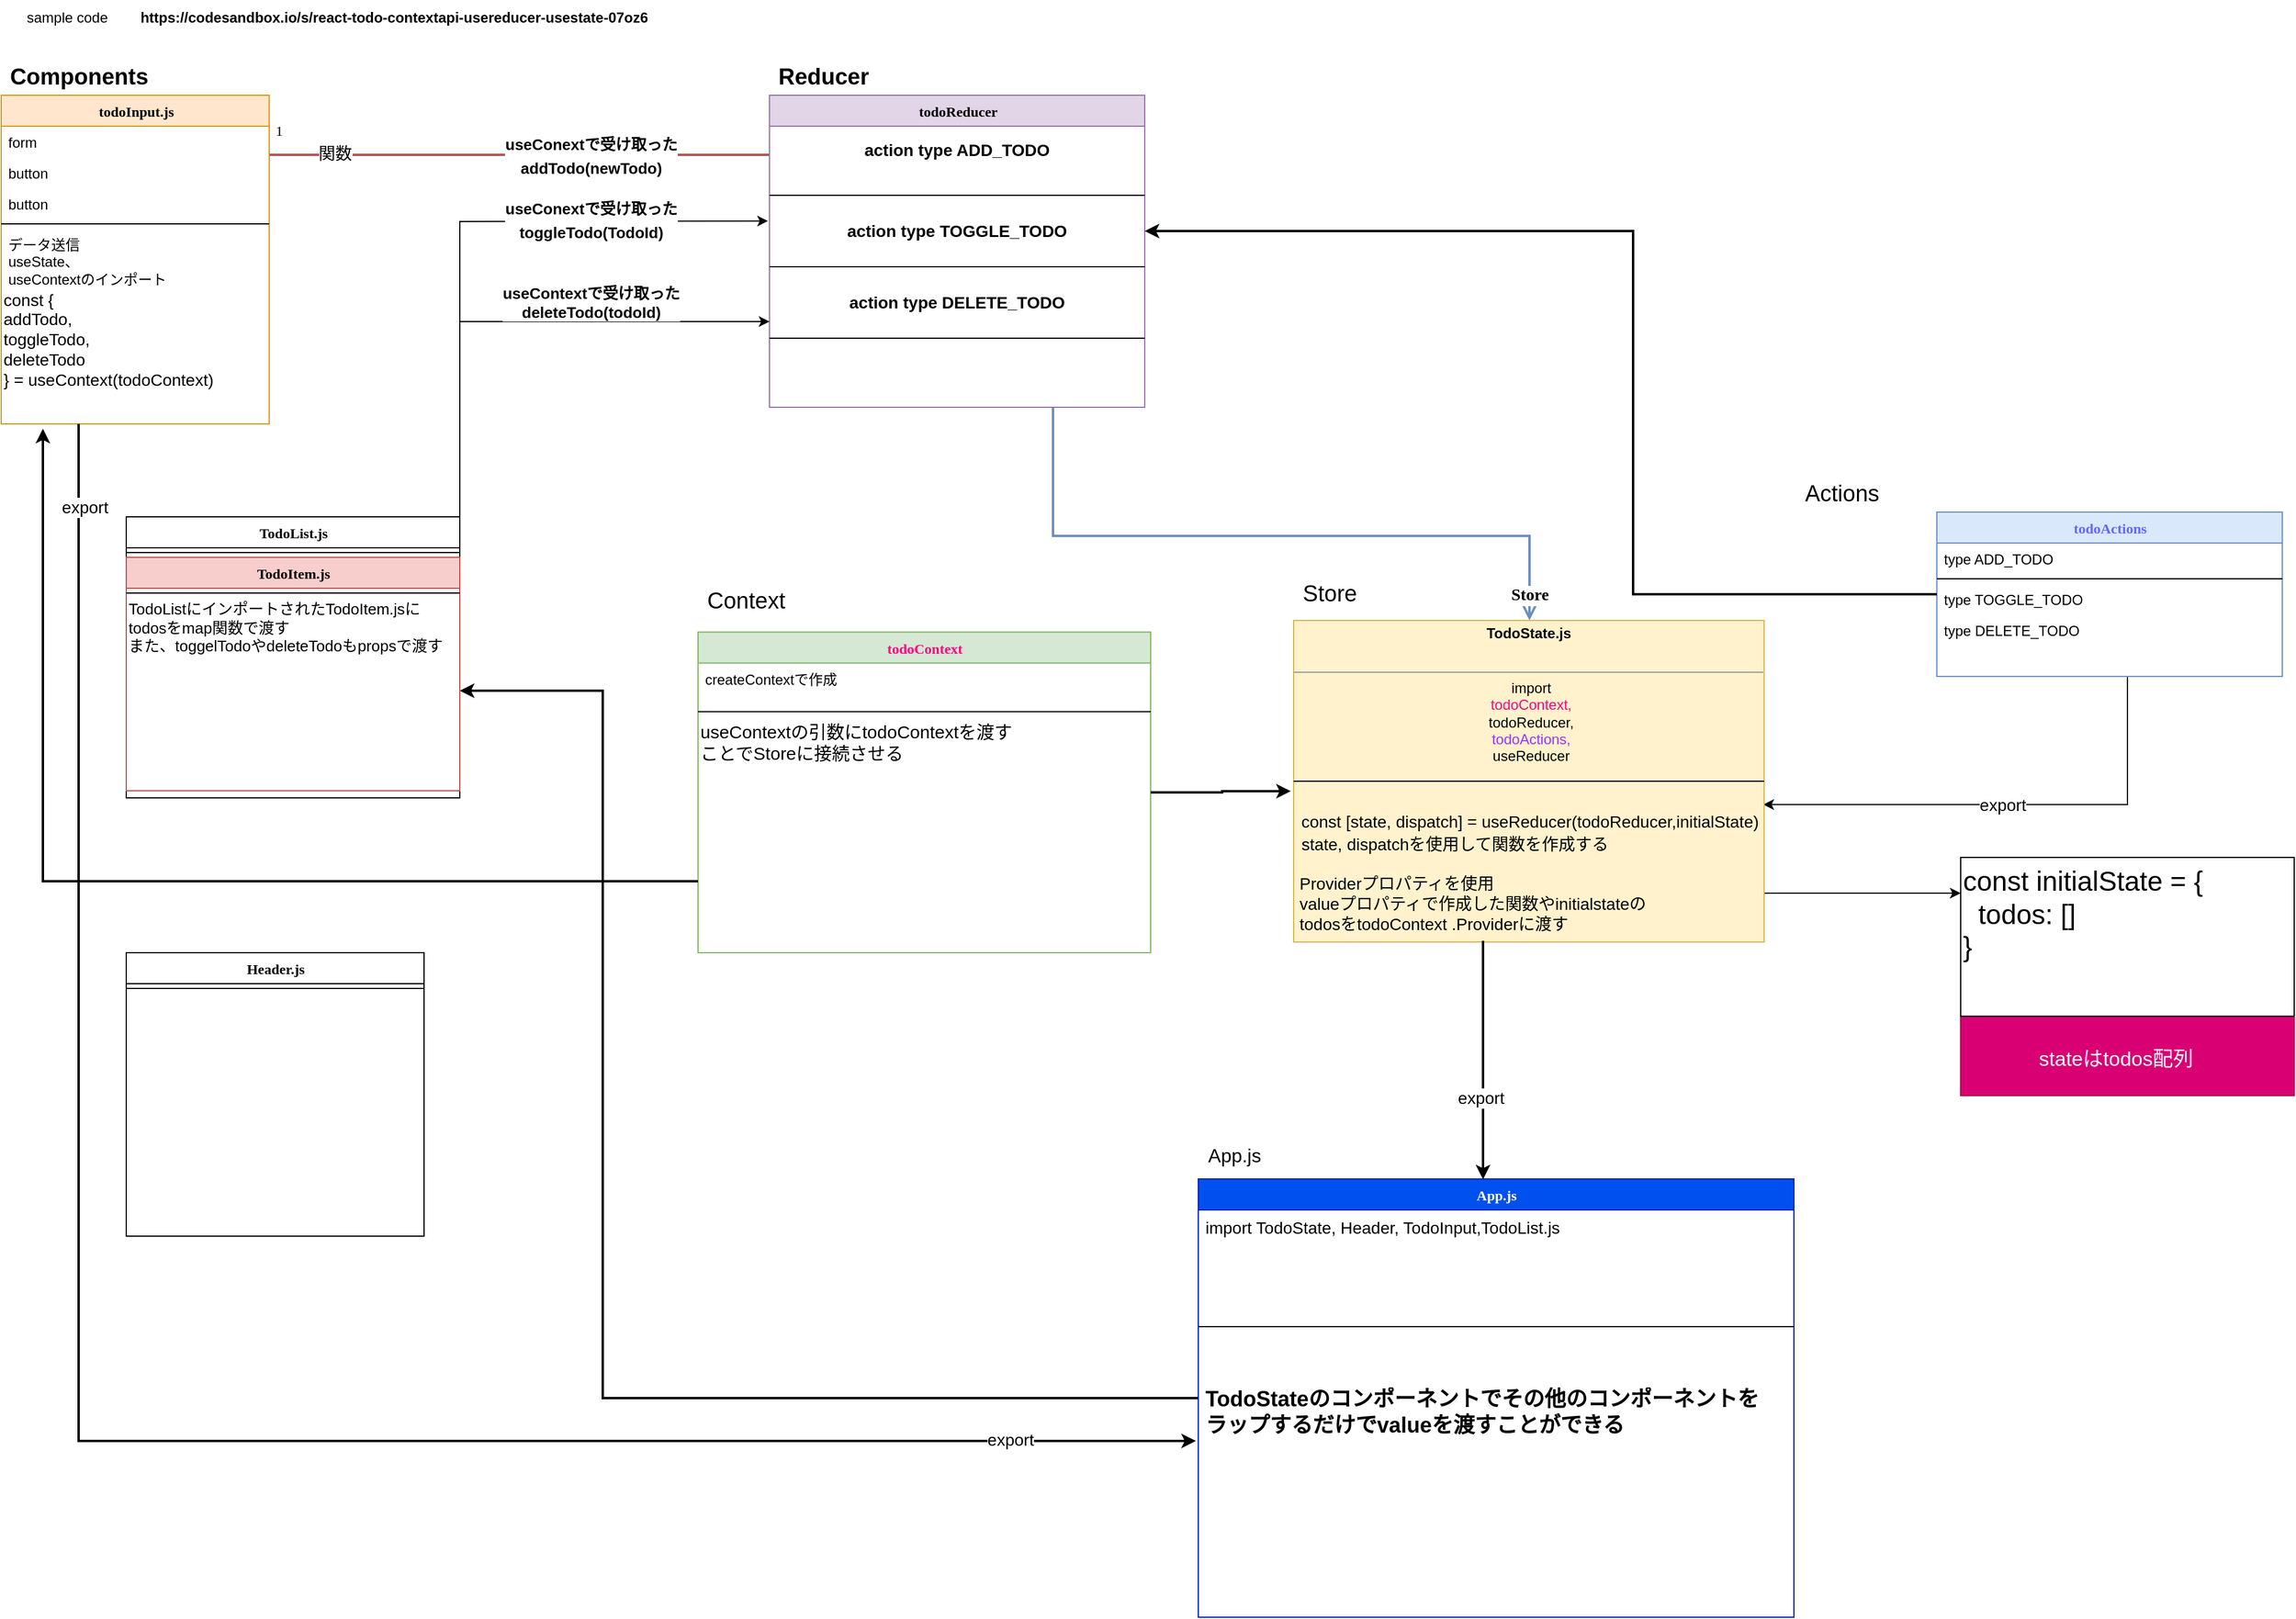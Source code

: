 <mxfile version="15.6.8" type="github">
  <diagram name="Page-1" id="6133507b-19e7-1e82-6fc7-422aa6c4b21f">
    <mxGraphModel dx="2982" dy="1518" grid="1" gridSize="10" guides="1" tooltips="1" connect="1" arrows="1" fold="1" page="1" pageScale="1" pageWidth="1100" pageHeight="850" background="none" math="0" shadow="0">
      <root>
        <mxCell id="0" />
        <mxCell id="1" parent="0" />
        <mxCell id="235556782a83e6d0-1" value="Header.js" style="swimlane;html=1;fontStyle=1;align=center;verticalAlign=top;childLayout=stackLayout;horizontal=1;startSize=26;horizontalStack=0;resizeParent=1;resizeLast=0;collapsible=1;marginBottom=0;swimlaneFillColor=#ffffff;rounded=0;shadow=0;comic=0;labelBackgroundColor=none;strokeWidth=1;fillColor=none;fontFamily=Verdana;fontSize=12" parent="1" vertex="1">
          <mxGeometry x="140" y="830" width="250" height="238" as="geometry" />
        </mxCell>
        <mxCell id="235556782a83e6d0-6" value="" style="line;html=1;strokeWidth=1;fillColor=none;align=left;verticalAlign=middle;spacingTop=-1;spacingLeft=3;spacingRight=3;rotatable=0;labelPosition=right;points=[];portConstraint=eastwest;" parent="235556782a83e6d0-1" vertex="1">
          <mxGeometry y="26" width="250" height="8" as="geometry" />
        </mxCell>
        <mxCell id="b94bc138ca980ef-7" style="edgeStyle=orthogonalEdgeStyle;rounded=0;html=1;labelBackgroundColor=none;startArrow=none;startFill=0;startSize=8;endArrow=open;endFill=0;endSize=16;fontFamily=Verdana;fontSize=12;strokeWidth=2;fillColor=#dae8fc;strokeColor=#6c8ebf;" parent="1" source="78961159f06e98e8-43" target="b94bc138ca980ef-1" edge="1">
          <mxGeometry relative="1" as="geometry">
            <Array as="points">
              <mxPoint x="918" y="480" />
              <mxPoint x="1318" y="480" />
            </Array>
          </mxGeometry>
        </mxCell>
        <mxCell id="b94bc138ca980ef-17" value="Store" style="text;html=1;resizable=0;points=[];align=center;verticalAlign=middle;labelBackgroundColor=#ffffff;fontSize=14;fontFamily=Verdana;fontStyle=1" parent="b94bc138ca980ef-7" vertex="1" connectable="0">
          <mxGeometry x="0.858" y="2" relative="1" as="geometry">
            <mxPoint x="-2" y="20" as="offset" />
          </mxGeometry>
        </mxCell>
        <mxCell id="b94bc138ca980ef-8" style="edgeStyle=orthogonalEdgeStyle;rounded=0;html=1;labelBackgroundColor=none;startArrow=none;startFill=0;startSize=8;endArrow=none;endFill=0;endSize=16;fontFamily=Verdana;fontSize=12;strokeWidth=2;fillColor=#f8cecc;strokeColor=#b85450;" parent="1" source="78961159f06e98e8-43" target="78961159f06e98e8-17" edge="1">
          <mxGeometry relative="1" as="geometry">
            <Array as="points">
              <mxPoint x="610" y="160" />
              <mxPoint x="610" y="160" />
            </Array>
          </mxGeometry>
        </mxCell>
        <mxCell id="b94bc138ca980ef-16" value="1" style="text;html=1;resizable=0;points=[];align=center;verticalAlign=middle;labelBackgroundColor=#ffffff;fontSize=12;fontFamily=Verdana" parent="b94bc138ca980ef-8" vertex="1" connectable="0">
          <mxGeometry x="0.892" y="-1" relative="1" as="geometry">
            <mxPoint x="-15" y="-19" as="offset" />
          </mxGeometry>
        </mxCell>
        <mxCell id="NZlfSfdAzg-OPCmhRQLr-2" value="&lt;font style=&quot;font-size: 13px&quot;&gt;useConextで受け取った&lt;br&gt;addTodo(newTodo)&lt;/font&gt;" style="edgeLabel;html=1;align=center;verticalAlign=middle;resizable=0;points=[];fontStyle=1;fontSize=16;" parent="b94bc138ca980ef-8" vertex="1" connectable="0">
          <mxGeometry x="0.301" y="-1" relative="1" as="geometry">
            <mxPoint x="123" y="1" as="offset" />
          </mxGeometry>
        </mxCell>
        <mxCell id="NZlfSfdAzg-OPCmhRQLr-43" value="関数" style="edgeLabel;html=1;align=center;verticalAlign=middle;resizable=0;points=[];fontSize=14;" parent="b94bc138ca980ef-8" vertex="1" connectable="0">
          <mxGeometry x="0.738" y="-1" relative="1" as="geometry">
            <mxPoint as="offset" />
          </mxGeometry>
        </mxCell>
        <mxCell id="NZlfSfdAzg-OPCmhRQLr-40" value="" style="edgeStyle=orthogonalEdgeStyle;rounded=0;orthogonalLoop=1;jettySize=auto;html=1;fontSize=14;" parent="1" source="b94bc138ca980ef-1" target="NZlfSfdAzg-OPCmhRQLr-39" edge="1">
          <mxGeometry relative="1" as="geometry">
            <Array as="points">
              <mxPoint x="1660" y="780" />
              <mxPoint x="1660" y="780" />
            </Array>
          </mxGeometry>
        </mxCell>
        <mxCell id="NZlfSfdAzg-OPCmhRQLr-34" value="export" style="edgeStyle=orthogonalEdgeStyle;rounded=0;orthogonalLoop=1;jettySize=auto;html=1;fontSize=14;entryX=0.992;entryY=-0.221;entryDx=0;entryDy=0;entryPerimeter=0;" parent="1" source="NZlfSfdAzg-OPCmhRQLr-20" target="NZlfSfdAzg-OPCmhRQLr-36" edge="1">
          <mxGeometry x="0.029" relative="1" as="geometry">
            <mxPoint x="1650" y="710" as="targetPoint" />
            <Array as="points">
              <mxPoint x="1820" y="706" />
            </Array>
            <mxPoint as="offset" />
          </mxGeometry>
        </mxCell>
        <mxCell id="NZlfSfdAzg-OPCmhRQLr-78" value="" style="group" parent="1" vertex="1" connectable="0">
          <mxGeometry x="620" y="520" width="380" height="310" as="geometry" />
        </mxCell>
        <mxCell id="NZlfSfdAzg-OPCmhRQLr-49" value="&lt;font color=&quot;#ff0080&quot;&gt;todoContext&lt;/font&gt;" style="swimlane;html=1;fontStyle=1;align=center;verticalAlign=top;childLayout=stackLayout;horizontal=1;startSize=26;horizontalStack=0;resizeParent=1;resizeLast=0;collapsible=1;marginBottom=0;swimlaneFillColor=#ffffff;rounded=0;shadow=0;comic=0;labelBackgroundColor=none;strokeWidth=1;fillColor=#d5e8d4;fontFamily=Verdana;fontSize=12;strokeColor=#82b366;" parent="NZlfSfdAzg-OPCmhRQLr-78" vertex="1">
          <mxGeometry y="40.789" width="380" height="269.211" as="geometry" />
        </mxCell>
        <mxCell id="NZlfSfdAzg-OPCmhRQLr-50" value="createContextで作成" style="text;html=1;strokeColor=none;fillColor=none;align=left;verticalAlign=top;spacingLeft=4;spacingRight=4;whiteSpace=wrap;overflow=hidden;rotatable=0;points=[[0,0.5],[1,0.5]];portConstraint=eastwest;" parent="NZlfSfdAzg-OPCmhRQLr-49" vertex="1">
          <mxGeometry y="26" width="380" height="35.351" as="geometry" />
        </mxCell>
        <mxCell id="NZlfSfdAzg-OPCmhRQLr-51" value="" style="line;html=1;strokeWidth=1;fillColor=none;align=left;verticalAlign=middle;spacingTop=-1;spacingLeft=3;spacingRight=3;rotatable=0;labelPosition=right;points=[];portConstraint=eastwest;" parent="NZlfSfdAzg-OPCmhRQLr-49" vertex="1">
          <mxGeometry y="61.351" width="380" height="10.877" as="geometry" />
        </mxCell>
        <mxCell id="NZlfSfdAzg-OPCmhRQLr-77" value="useContextの引数にtodoContextを渡す&lt;br style=&quot;font-size: 15px;&quot;&gt;ことでStoreに接続させる" style="text;html=1;align=left;verticalAlign=middle;resizable=0;points=[];autosize=1;strokeColor=none;fillColor=none;fontSize=15;" parent="NZlfSfdAzg-OPCmhRQLr-49" vertex="1">
          <mxGeometry y="72.228" width="380" height="40" as="geometry" />
        </mxCell>
        <mxCell id="NZlfSfdAzg-OPCmhRQLr-74" value="Context" style="text;html=1;align=center;verticalAlign=middle;resizable=0;points=[];autosize=1;strokeColor=none;fillColor=none;fontSize=19;" parent="NZlfSfdAzg-OPCmhRQLr-78" vertex="1">
          <mxGeometry width="80" height="30" as="geometry" />
        </mxCell>
        <mxCell id="NZlfSfdAzg-OPCmhRQLr-79" value="" style="group" parent="1" vertex="1" connectable="0">
          <mxGeometry x="1540" y="430" width="290" height="168" as="geometry" />
        </mxCell>
        <mxCell id="NZlfSfdAzg-OPCmhRQLr-20" value="&lt;font color=&quot;#6666ff&quot;&gt;todoActions&lt;/font&gt;" style="swimlane;html=1;fontStyle=1;align=center;verticalAlign=top;childLayout=stackLayout;horizontal=1;startSize=26;horizontalStack=0;resizeParent=1;resizeLast=0;collapsible=1;marginBottom=0;swimlaneFillColor=#ffffff;rounded=0;shadow=0;comic=0;labelBackgroundColor=none;strokeWidth=1;fillColor=#dae8fc;fontFamily=Verdana;fontSize=12;strokeColor=#6c8ebf;" parent="NZlfSfdAzg-OPCmhRQLr-79" vertex="1">
          <mxGeometry x="120" y="30" width="290" height="138" as="geometry" />
        </mxCell>
        <mxCell id="NZlfSfdAzg-OPCmhRQLr-21" value="type ADD_TODO" style="text;html=1;strokeColor=none;fillColor=none;align=left;verticalAlign=top;spacingLeft=4;spacingRight=4;whiteSpace=wrap;overflow=hidden;rotatable=0;points=[[0,0.5],[1,0.5]];portConstraint=eastwest;" parent="NZlfSfdAzg-OPCmhRQLr-20" vertex="1">
          <mxGeometry y="26" width="290" height="26" as="geometry" />
        </mxCell>
        <mxCell id="NZlfSfdAzg-OPCmhRQLr-22" value="" style="line;html=1;strokeWidth=1;fillColor=none;align=left;verticalAlign=middle;spacingTop=-1;spacingLeft=3;spacingRight=3;rotatable=0;labelPosition=right;points=[];portConstraint=eastwest;" parent="NZlfSfdAzg-OPCmhRQLr-20" vertex="1">
          <mxGeometry y="52" width="290" height="8" as="geometry" />
        </mxCell>
        <mxCell id="NZlfSfdAzg-OPCmhRQLr-23" value="type TOGGLE_TODO" style="text;html=1;strokeColor=none;fillColor=none;align=left;verticalAlign=top;spacingLeft=4;spacingRight=4;whiteSpace=wrap;overflow=hidden;rotatable=0;points=[[0,0.5],[1,0.5]];portConstraint=eastwest;" parent="NZlfSfdAzg-OPCmhRQLr-20" vertex="1">
          <mxGeometry y="60" width="290" height="26" as="geometry" />
        </mxCell>
        <mxCell id="NZlfSfdAzg-OPCmhRQLr-24" value="type DELETE_TODO" style="text;html=1;strokeColor=none;fillColor=none;align=left;verticalAlign=top;spacingLeft=4;spacingRight=4;whiteSpace=wrap;overflow=hidden;rotatable=0;points=[[0,0.5],[1,0.5]];portConstraint=eastwest;" parent="NZlfSfdAzg-OPCmhRQLr-20" vertex="1">
          <mxGeometry y="86" width="290" height="26" as="geometry" />
        </mxCell>
        <mxCell id="NZlfSfdAzg-OPCmhRQLr-75" value="Actions" style="text;html=1;align=center;verticalAlign=middle;resizable=0;points=[];autosize=1;strokeColor=none;fillColor=none;fontSize=19;" parent="NZlfSfdAzg-OPCmhRQLr-79" vertex="1">
          <mxGeometry width="80" height="30" as="geometry" />
        </mxCell>
        <mxCell id="NZlfSfdAzg-OPCmhRQLr-80" value="" style="group" parent="1" vertex="1" connectable="0">
          <mxGeometry x="1120" y="514" width="397.5" height="307" as="geometry" />
        </mxCell>
        <mxCell id="b94bc138ca980ef-1" value="&lt;p style=&quot;margin: 4px 0px 0px&quot;&gt;&lt;b&gt;TodoState.js&lt;/b&gt;&lt;/p&gt;&lt;p style=&quot;margin: 4px 0px 0px&quot;&gt;&lt;b&gt;&lt;br&gt;&lt;/b&gt;&lt;/p&gt;&lt;hr size=&quot;1&quot;&gt;&lt;p style=&quot;margin: 0px ; margin-left: 4px&quot;&gt;import&lt;br&gt;&lt;/p&gt;&lt;p style=&quot;margin: 0px ; margin-left: 4px&quot;&gt;&lt;font color=&quot;#ff0080&quot;&gt;todoContext,&lt;/font&gt;&lt;/p&gt;&lt;p style=&quot;margin: 0px ; margin-left: 4px&quot;&gt;todoReducer,&lt;/p&gt;&lt;p style=&quot;margin: 0px ; margin-left: 4px&quot;&gt;&lt;font color=&quot;#9933ff&quot;&gt;todoActions,&lt;/font&gt;&lt;/p&gt;&lt;p style=&quot;margin: 0px ; margin-left: 4px&quot;&gt;useReducer&lt;/p&gt;&lt;p style=&quot;margin: 0px ; margin-left: 4px&quot;&gt;&lt;br&gt;&lt;/p&gt;" style="verticalAlign=top;align=center;overflow=fill;fontSize=12;fontFamily=Helvetica;html=1;rounded=0;shadow=0;comic=0;labelBackgroundColor=none;strokeWidth=1;fillColor=#fff2cc;strokeColor=#d6b656;" parent="NZlfSfdAzg-OPCmhRQLr-80" vertex="1">
          <mxGeometry y="37" width="395" height="270" as="geometry" />
        </mxCell>
        <mxCell id="NZlfSfdAzg-OPCmhRQLr-76" value="Store" style="text;html=1;align=center;verticalAlign=middle;resizable=0;points=[];autosize=1;strokeColor=none;fillColor=none;fontSize=19;" parent="NZlfSfdAzg-OPCmhRQLr-80" vertex="1">
          <mxGeometry width="60" height="30" as="geometry" />
        </mxCell>
        <mxCell id="NZlfSfdAzg-OPCmhRQLr-90" value="" style="group" parent="NZlfSfdAzg-OPCmhRQLr-80" vertex="1" connectable="0">
          <mxGeometry x="-2.5" y="196" width="400" height="109" as="geometry" />
        </mxCell>
        <mxCell id="NZlfSfdAzg-OPCmhRQLr-36" value="const [state, dispatch] = useReducer(todoReducer,initialState)" style="text;html=1;resizable=0;autosize=1;align=center;verticalAlign=middle;points=[];fillColor=none;strokeColor=none;rounded=0;fontSize=14;" parent="NZlfSfdAzg-OPCmhRQLr-90" vertex="1">
          <mxGeometry width="400" height="20" as="geometry" />
        </mxCell>
        <mxCell id="NZlfSfdAzg-OPCmhRQLr-37" value="state, dispatchを使用して関数を作成する" style="text;html=1;resizable=0;autosize=1;align=center;verticalAlign=middle;points=[];fillColor=none;strokeColor=none;rounded=0;fontSize=14;" parent="NZlfSfdAzg-OPCmhRQLr-90" vertex="1">
          <mxGeometry x="2" y="19" width="270" height="20" as="geometry" />
        </mxCell>
        <mxCell id="NZlfSfdAzg-OPCmhRQLr-38" value="Providerプロパティを使用&lt;br&gt;valueプロパティで作成した関数やinitialstateの&lt;br&gt;todosをtodoContext .Providerに渡す" style="text;html=1;resizable=0;autosize=1;align=left;verticalAlign=middle;points=[];fillColor=none;strokeColor=none;rounded=0;fontSize=14;" parent="NZlfSfdAzg-OPCmhRQLr-90" vertex="1">
          <mxGeometry x="5" y="49" width="310" height="60" as="geometry" />
        </mxCell>
        <mxCell id="NZlfSfdAzg-OPCmhRQLr-19" value="" style="line;html=1;strokeWidth=1;fillColor=none;align=left;verticalAlign=middle;spacingTop=-1;spacingLeft=3;spacingRight=3;rotatable=0;labelPosition=right;points=[];portConstraint=eastwest;" parent="NZlfSfdAzg-OPCmhRQLr-80" vertex="1">
          <mxGeometry y="168" width="395" height="8" as="geometry" />
        </mxCell>
        <mxCell id="NZlfSfdAzg-OPCmhRQLr-81" value="" style="group" parent="1" vertex="1" connectable="0">
          <mxGeometry x="680" y="80" width="315" height="292" as="geometry" />
        </mxCell>
        <mxCell id="78961159f06e98e8-43" value="todoReducer" style="swimlane;html=1;fontStyle=1;align=center;verticalAlign=top;childLayout=stackLayout;horizontal=1;startSize=26;horizontalStack=0;resizeParent=1;resizeLast=0;collapsible=1;marginBottom=0;swimlaneFillColor=#ffffff;rounded=0;shadow=0;comic=0;labelBackgroundColor=none;strokeWidth=1;fillColor=#e1d5e7;fontFamily=Verdana;fontSize=12;strokeColor=#9673a6;" parent="NZlfSfdAzg-OPCmhRQLr-81" vertex="1">
          <mxGeometry y="30" width="315" height="262" as="geometry" />
        </mxCell>
        <mxCell id="NZlfSfdAzg-OPCmhRQLr-12" value="&lt;b style=&quot;font-size: 14px&quot;&gt;action type ADD_TODO&lt;br&gt;&lt;/b&gt;&lt;br&gt;" style="text;html=1;strokeColor=none;fillColor=none;align=center;verticalAlign=middle;spacingLeft=4;spacingRight=4;whiteSpace=wrap;overflow=hidden;rotatable=0;points=[[0,0.5],[1,0.5]];portConstraint=eastwest;" parent="78961159f06e98e8-43" vertex="1">
          <mxGeometry y="26" width="315" height="54" as="geometry" />
        </mxCell>
        <mxCell id="NZlfSfdAzg-OPCmhRQLr-10" value="" style="line;html=1;strokeWidth=1;fillColor=none;align=left;verticalAlign=middle;spacingTop=-1;spacingLeft=3;spacingRight=3;rotatable=0;labelPosition=right;points=[];portConstraint=eastwest;" parent="78961159f06e98e8-43" vertex="1">
          <mxGeometry y="80" width="315" height="8" as="geometry" />
        </mxCell>
        <mxCell id="78961159f06e98e8-45" value="&lt;font style=&quot;font-size: 14px&quot;&gt;&lt;b&gt;action type TOGGLE_TODO&lt;/b&gt;&lt;/font&gt;" style="text;html=1;strokeColor=none;fillColor=none;align=center;verticalAlign=middle;spacingLeft=4;spacingRight=4;whiteSpace=wrap;overflow=hidden;rotatable=0;points=[[0,0.5],[1,0.5]];portConstraint=eastwest;" parent="78961159f06e98e8-43" vertex="1">
          <mxGeometry y="88" width="315" height="52" as="geometry" />
        </mxCell>
        <mxCell id="78961159f06e98e8-51" value="" style="line;html=1;strokeWidth=1;fillColor=none;align=left;verticalAlign=middle;spacingTop=-1;spacingLeft=3;spacingRight=3;rotatable=0;labelPosition=right;points=[];portConstraint=eastwest;" parent="78961159f06e98e8-43" vertex="1">
          <mxGeometry y="140" width="315" height="8" as="geometry" />
        </mxCell>
        <mxCell id="NZlfSfdAzg-OPCmhRQLr-4" value="&lt;b&gt;&lt;font style=&quot;font-size: 14px&quot;&gt;action type DELETE_TODO&lt;/font&gt;&lt;/b&gt;" style="text;html=1;strokeColor=none;fillColor=none;align=center;verticalAlign=middle;spacingLeft=4;spacingRight=4;whiteSpace=wrap;overflow=hidden;rotatable=0;points=[[0,0.5],[1,0.5]];portConstraint=eastwest;" parent="78961159f06e98e8-43" vertex="1">
          <mxGeometry y="148" width="315" height="52" as="geometry" />
        </mxCell>
        <mxCell id="NZlfSfdAzg-OPCmhRQLr-11" value="" style="line;html=1;strokeWidth=1;fillColor=none;align=left;verticalAlign=middle;spacingTop=-1;spacingLeft=3;spacingRight=3;rotatable=0;labelPosition=right;points=[];portConstraint=eastwest;" parent="78961159f06e98e8-43" vertex="1">
          <mxGeometry y="200" width="315" height="8" as="geometry" />
        </mxCell>
        <mxCell id="NZlfSfdAzg-OPCmhRQLr-73" value="Reducer" style="text;html=1;align=center;verticalAlign=middle;resizable=0;points=[];autosize=1;strokeColor=none;fillColor=none;fontSize=19;fontStyle=1" parent="NZlfSfdAzg-OPCmhRQLr-81" vertex="1">
          <mxGeometry width="90" height="30" as="geometry" />
        </mxCell>
        <mxCell id="NZlfSfdAzg-OPCmhRQLr-82" value="" style="group" parent="1" vertex="1" connectable="0">
          <mxGeometry x="35" y="80" width="225" height="306" as="geometry" />
        </mxCell>
        <mxCell id="78961159f06e98e8-17" value="todoInput.js" style="swimlane;html=1;fontStyle=1;align=center;verticalAlign=top;childLayout=stackLayout;horizontal=1;startSize=26;horizontalStack=0;resizeParent=1;resizeLast=0;collapsible=1;marginBottom=0;swimlaneFillColor=#ffffff;rounded=0;shadow=0;comic=0;labelBackgroundColor=none;strokeWidth=1;fillColor=#ffe6cc;fontFamily=Verdana;fontSize=12;strokeColor=#d79b00;" parent="NZlfSfdAzg-OPCmhRQLr-82" vertex="1">
          <mxGeometry y="30" width="225" height="276" as="geometry" />
        </mxCell>
        <mxCell id="78961159f06e98e8-23" value="form" style="text;html=1;strokeColor=none;fillColor=none;align=left;verticalAlign=top;spacingLeft=4;spacingRight=4;whiteSpace=wrap;overflow=hidden;rotatable=0;points=[[0,0.5],[1,0.5]];portConstraint=eastwest;" parent="78961159f06e98e8-17" vertex="1">
          <mxGeometry y="26" width="225" height="26" as="geometry" />
        </mxCell>
        <mxCell id="NZlfSfdAzg-OPCmhRQLr-3" value="button" style="text;html=1;strokeColor=none;fillColor=none;align=left;verticalAlign=top;spacingLeft=4;spacingRight=4;whiteSpace=wrap;overflow=hidden;rotatable=0;points=[[0,0.5],[1,0.5]];portConstraint=eastwest;" parent="78961159f06e98e8-17" vertex="1">
          <mxGeometry y="52" width="225" height="26" as="geometry" />
        </mxCell>
        <mxCell id="78961159f06e98e8-24" value="button" style="text;html=1;strokeColor=none;fillColor=none;align=left;verticalAlign=top;spacingLeft=4;spacingRight=4;whiteSpace=wrap;overflow=hidden;rotatable=0;points=[[0,0.5],[1,0.5]];portConstraint=eastwest;" parent="78961159f06e98e8-17" vertex="1">
          <mxGeometry y="78" width="225" height="26" as="geometry" />
        </mxCell>
        <mxCell id="78961159f06e98e8-19" value="" style="line;html=1;strokeWidth=1;fillColor=none;align=left;verticalAlign=middle;spacingTop=-1;spacingLeft=3;spacingRight=3;rotatable=0;labelPosition=right;points=[];portConstraint=eastwest;" parent="78961159f06e98e8-17" vertex="1">
          <mxGeometry y="104" width="225" height="8" as="geometry" />
        </mxCell>
        <mxCell id="NZlfSfdAzg-OPCmhRQLr-1" value="データ送信&lt;br&gt;useState、&lt;br&gt;useContextのインポート" style="text;html=1;strokeColor=none;fillColor=none;align=left;verticalAlign=top;spacingLeft=4;spacingRight=4;whiteSpace=wrap;overflow=hidden;rotatable=0;points=[[0,0.5],[1,0.5]];portConstraint=eastwest;" parent="78961159f06e98e8-17" vertex="1">
          <mxGeometry y="112" width="225" height="48" as="geometry" />
        </mxCell>
        <mxCell id="NZlfSfdAzg-OPCmhRQLr-42" value="const { &lt;br&gt;addTodo, &lt;br&gt;toggleTodo, &lt;br&gt;deleteTodo&lt;br&gt;} = useContext(todoContext)" style="text;html=1;resizable=0;autosize=1;align=left;verticalAlign=middle;points=[];fillColor=none;strokeColor=none;rounded=0;fontSize=14;" parent="78961159f06e98e8-17" vertex="1">
          <mxGeometry y="160" width="225" height="90" as="geometry" />
        </mxCell>
        <mxCell id="NZlfSfdAzg-OPCmhRQLr-72" value="Components" style="text;html=1;align=center;verticalAlign=middle;resizable=0;points=[];autosize=1;strokeColor=none;fillColor=none;fontSize=19;fontStyle=1" parent="NZlfSfdAzg-OPCmhRQLr-82" vertex="1">
          <mxGeometry width="130" height="30" as="geometry" />
        </mxCell>
        <mxCell id="NZlfSfdAzg-OPCmhRQLr-83" value="" style="group;fillColor=#d80073;fontColor=#ffffff;strokeColor=#A50040;fontSize=18;align=center;verticalAlign=middle;" parent="1" vertex="1" connectable="0">
          <mxGeometry x="1680" y="750" width="280" height="200" as="geometry" />
        </mxCell>
        <mxCell id="NZlfSfdAzg-OPCmhRQLr-39" value="&lt;font style=&quot;font-size: 23px&quot;&gt;const initialState = {&lt;br&gt;&amp;nbsp; todos: []&lt;br&gt;}&lt;/font&gt;" style="whiteSpace=wrap;html=1;rounded=0;shadow=0;align=left;verticalAlign=top;strokeWidth=1;comic=0;" parent="NZlfSfdAzg-OPCmhRQLr-83" vertex="1">
          <mxGeometry width="280" height="133.333" as="geometry" />
        </mxCell>
        <mxCell id="NZlfSfdAzg-OPCmhRQLr-41" value="&lt;font color=&quot;#ffffff&quot; style=&quot;font-size: 17px&quot;&gt;stateはtodos配列&lt;/font&gt;" style="text;html=1;resizable=0;autosize=1;align=center;verticalAlign=middle;points=[];fillColor=none;strokeColor=none;rounded=0;fontSize=14;" parent="NZlfSfdAzg-OPCmhRQLr-83" vertex="1">
          <mxGeometry x="60" y="159.996" width="140" height="20" as="geometry" />
        </mxCell>
        <mxCell id="NZlfSfdAzg-OPCmhRQLr-89" value="" style="edgeStyle=orthogonalEdgeStyle;rounded=0;orthogonalLoop=1;jettySize=auto;html=1;fontSize=15;fontColor=#9933FF;strokeWidth=2;entryX=1;entryY=0.5;entryDx=0;entryDy=0;" parent="1" source="NZlfSfdAzg-OPCmhRQLr-20" target="78961159f06e98e8-45" edge="1">
          <mxGeometry relative="1" as="geometry">
            <mxPoint x="1175" y="230" as="targetPoint" />
            <Array as="points">
              <mxPoint x="1405" y="224" />
            </Array>
          </mxGeometry>
        </mxCell>
        <mxCell id="0lRqS0kodkp7g3q_nxqS-26" value="" style="edgeStyle=orthogonalEdgeStyle;rounded=0;orthogonalLoop=1;jettySize=auto;html=1;fontSize=13;strokeWidth=2;" edge="1" parent="1" source="NZlfSfdAzg-OPCmhRQLr-93">
          <mxGeometry relative="1" as="geometry">
            <mxPoint x="420" y="610" as="targetPoint" />
            <Array as="points">
              <mxPoint x="540" y="1204" />
              <mxPoint x="540" y="610" />
            </Array>
          </mxGeometry>
        </mxCell>
        <mxCell id="NZlfSfdAzg-OPCmhRQLr-93" value="App.js" style="swimlane;html=1;fontStyle=1;align=center;verticalAlign=top;childLayout=stackLayout;horizontal=1;startSize=26;horizontalStack=0;resizeParent=1;resizeLast=0;collapsible=1;marginBottom=0;swimlaneFillColor=#ffffff;rounded=0;shadow=0;comic=0;labelBackgroundColor=none;strokeWidth=1;fillColor=#0050ef;fontFamily=Verdana;fontSize=12;fontColor=#ffffff;strokeColor=#001DBC;" parent="1" vertex="1">
          <mxGeometry x="1040" y="1020" width="500" height="368" as="geometry" />
        </mxCell>
        <mxCell id="NZlfSfdAzg-OPCmhRQLr-94" value="import TodoState, Header, TodoInput,TodoList.js" style="text;html=1;strokeColor=none;fillColor=none;align=left;verticalAlign=top;spacingLeft=4;spacingRight=4;whiteSpace=wrap;overflow=hidden;rotatable=0;points=[[0,0.5],[1,0.5]];portConstraint=eastwest;strokeWidth=2;fontSize=14;" parent="NZlfSfdAzg-OPCmhRQLr-93" vertex="1">
          <mxGeometry y="26" width="500" height="54" as="geometry" />
        </mxCell>
        <mxCell id="NZlfSfdAzg-OPCmhRQLr-96" value="" style="line;html=1;strokeWidth=1;fillColor=none;align=left;verticalAlign=middle;spacingTop=-1;spacingLeft=3;spacingRight=3;rotatable=0;labelPosition=right;points=[];portConstraint=eastwest;" parent="NZlfSfdAzg-OPCmhRQLr-93" vertex="1">
          <mxGeometry y="80" width="500" height="88" as="geometry" />
        </mxCell>
        <mxCell id="NZlfSfdAzg-OPCmhRQLr-131" value="&lt;b&gt;&lt;font style=&quot;font-size: 18px&quot;&gt;TodoStateのコンポーネントでその他のコンポーネントを&lt;br&gt;ラップするだけでvalueを渡すことができる&lt;/font&gt;&lt;/b&gt;" style="text;html=1;strokeColor=none;fillColor=none;align=left;verticalAlign=top;spacingLeft=4;spacingRight=4;whiteSpace=wrap;overflow=hidden;rotatable=0;points=[[0,0.5],[1,0.5]];portConstraint=eastwest;strokeWidth=2;fontSize=14;" parent="NZlfSfdAzg-OPCmhRQLr-93" vertex="1">
          <mxGeometry y="168" width="500" height="54" as="geometry" />
        </mxCell>
        <mxCell id="NZlfSfdAzg-OPCmhRQLr-98" value="App.js" style="text;html=1;align=center;verticalAlign=middle;resizable=0;points=[];autosize=1;strokeColor=none;fillColor=none;fontSize=16;fontColor=#000000;" parent="1" vertex="1">
          <mxGeometry x="1040" y="990" width="60" height="20" as="geometry" />
        </mxCell>
        <mxCell id="NZlfSfdAzg-OPCmhRQLr-103" value="" style="edgeStyle=orthogonalEdgeStyle;rounded=0;orthogonalLoop=1;jettySize=auto;html=1;fontSize=16;fontColor=#000000;strokeWidth=2;entryX=-0.006;entryY=0.531;entryDx=0;entryDy=0;entryPerimeter=0;" parent="1" source="NZlfSfdAzg-OPCmhRQLr-49" target="b94bc138ca980ef-1" edge="1">
          <mxGeometry relative="1" as="geometry">
            <mxPoint x="950" y="695.395" as="targetPoint" />
          </mxGeometry>
        </mxCell>
        <mxCell id="NZlfSfdAzg-OPCmhRQLr-105" value="" style="edgeStyle=orthogonalEdgeStyle;rounded=0;orthogonalLoop=1;jettySize=auto;html=1;fontSize=16;fontColor=#000000;strokeWidth=2;entryX=0.478;entryY=0.001;entryDx=0;entryDy=0;entryPerimeter=0;" parent="1" target="NZlfSfdAzg-OPCmhRQLr-93" edge="1">
          <mxGeometry relative="1" as="geometry">
            <mxPoint x="1279" y="820" as="sourcePoint" />
            <mxPoint x="1277.5" y="899" as="targetPoint" />
            <Array as="points">
              <mxPoint x="1279" y="870" />
              <mxPoint x="1279" y="870" />
            </Array>
          </mxGeometry>
        </mxCell>
        <mxCell id="NZlfSfdAzg-OPCmhRQLr-106" value="export" style="edgeLabel;html=1;align=center;verticalAlign=middle;resizable=0;points=[];fontSize=14;fontColor=#000000;" parent="NZlfSfdAzg-OPCmhRQLr-105" vertex="1" connectable="0">
          <mxGeometry x="0.318" y="-2" relative="1" as="geometry">
            <mxPoint as="offset" />
          </mxGeometry>
        </mxCell>
        <mxCell id="NZlfSfdAzg-OPCmhRQLr-111" value="" style="edgeStyle=orthogonalEdgeStyle;rounded=0;orthogonalLoop=1;jettySize=auto;html=1;fontSize=14;fontColor=#000000;strokeWidth=2;" parent="1" source="NZlfSfdAzg-OPCmhRQLr-49" edge="1">
          <mxGeometry relative="1" as="geometry">
            <mxPoint x="70" y="390" as="targetPoint" />
            <Array as="points">
              <mxPoint x="70" y="770" />
            </Array>
          </mxGeometry>
        </mxCell>
        <mxCell id="NZlfSfdAzg-OPCmhRQLr-119" value="" style="edgeStyle=orthogonalEdgeStyle;rounded=0;orthogonalLoop=1;jettySize=auto;html=1;fontSize=14;fontColor=#000000;strokeWidth=2;entryX=-0.004;entryY=0.981;entryDx=0;entryDy=0;entryPerimeter=0;" parent="1" source="78961159f06e98e8-17" target="NZlfSfdAzg-OPCmhRQLr-131" edge="1">
          <mxGeometry relative="1" as="geometry">
            <mxPoint x="630" y="1240" as="targetPoint" />
            <Array as="points">
              <mxPoint x="100" y="1240" />
            </Array>
          </mxGeometry>
        </mxCell>
        <mxCell id="NZlfSfdAzg-OPCmhRQLr-121" value="export" style="edgeLabel;html=1;align=center;verticalAlign=middle;resizable=0;points=[];fontSize=14;fontColor=#000000;" parent="NZlfSfdAzg-OPCmhRQLr-119" vertex="1" connectable="0">
          <mxGeometry x="-0.878" y="5" relative="1" as="geometry">
            <mxPoint y="-40" as="offset" />
          </mxGeometry>
        </mxCell>
        <mxCell id="NZlfSfdAzg-OPCmhRQLr-122" value="export" style="edgeLabel;html=1;align=center;verticalAlign=middle;resizable=0;points=[];fontSize=14;fontColor=#000000;" parent="NZlfSfdAzg-OPCmhRQLr-119" vertex="1" connectable="0">
          <mxGeometry x="0.657" y="3" relative="1" as="geometry">
            <mxPoint x="150" y="2" as="offset" />
          </mxGeometry>
        </mxCell>
        <mxCell id="0lRqS0kodkp7g3q_nxqS-11" value="" style="edgeStyle=orthogonalEdgeStyle;rounded=0;orthogonalLoop=1;jettySize=auto;html=1;entryX=0;entryY=0.5;entryDx=0;entryDy=0;" edge="1" parent="1">
          <mxGeometry relative="1" as="geometry">
            <mxPoint x="400" y="598" as="sourcePoint" />
            <mxPoint x="680" y="300" as="targetPoint" />
            <Array as="points">
              <mxPoint x="420" y="598" />
              <mxPoint x="420" y="300" />
            </Array>
          </mxGeometry>
        </mxCell>
        <mxCell id="0lRqS0kodkp7g3q_nxqS-12" value="useContextで受け取った&lt;br style=&quot;font-size: 13px&quot;&gt;deleteTodo(todoId)" style="edgeLabel;html=1;align=center;verticalAlign=middle;resizable=0;points=[];fontSize=13;fontStyle=1" vertex="1" connectable="0" parent="0lRqS0kodkp7g3q_nxqS-11">
          <mxGeometry x="-0.233" y="1" relative="1" as="geometry">
            <mxPoint x="111" y="-113" as="offset" />
          </mxGeometry>
        </mxCell>
        <mxCell id="NZlfSfdAzg-OPCmhRQLr-123" value="TodoList.js" style="swimlane;html=1;fontStyle=1;align=center;verticalAlign=top;childLayout=stackLayout;horizontal=1;startSize=26;horizontalStack=0;resizeParent=1;resizeLast=0;collapsible=1;marginBottom=0;swimlaneFillColor=#ffffff;rounded=0;shadow=0;comic=0;labelBackgroundColor=none;strokeWidth=1;fillColor=none;fontFamily=Verdana;fontSize=12" parent="1" vertex="1">
          <mxGeometry x="140" y="464" width="280" height="236" as="geometry" />
        </mxCell>
        <mxCell id="NZlfSfdAzg-OPCmhRQLr-124" value="" style="line;html=1;strokeWidth=1;fillColor=none;align=left;verticalAlign=middle;spacingTop=-1;spacingLeft=3;spacingRight=3;rotatable=0;labelPosition=right;points=[];portConstraint=eastwest;" parent="NZlfSfdAzg-OPCmhRQLr-123" vertex="1">
          <mxGeometry y="26" width="280" height="8" as="geometry" />
        </mxCell>
        <mxCell id="0lRqS0kodkp7g3q_nxqS-3" value="TodoItem.js" style="swimlane;html=1;fontStyle=1;align=center;verticalAlign=top;childLayout=stackLayout;horizontal=1;startSize=26;horizontalStack=0;resizeParent=1;resizeLast=0;collapsible=1;marginBottom=0;swimlaneFillColor=#ffffff;rounded=0;shadow=0;comic=0;labelBackgroundColor=none;strokeWidth=1;fillColor=#f8cecc;fontFamily=Verdana;fontSize=12;strokeColor=#b85450;" vertex="1" parent="NZlfSfdAzg-OPCmhRQLr-123">
          <mxGeometry y="34" width="280" height="196" as="geometry" />
        </mxCell>
        <mxCell id="0lRqS0kodkp7g3q_nxqS-4" value="" style="line;html=1;strokeWidth=1;fillColor=none;align=left;verticalAlign=middle;spacingTop=-1;spacingLeft=3;spacingRight=3;rotatable=0;labelPosition=right;points=[];portConstraint=eastwest;" vertex="1" parent="0lRqS0kodkp7g3q_nxqS-3">
          <mxGeometry y="26" width="280" height="8" as="geometry" />
        </mxCell>
        <mxCell id="0lRqS0kodkp7g3q_nxqS-21" value="TodoListにインポートされたTodoItem.jsに&lt;br&gt;todosをmap関数で渡す&lt;br&gt;また、toggelTodoやdeleteTodoもpropsで渡す" style="text;html=1;align=left;verticalAlign=middle;resizable=0;points=[];autosize=1;strokeColor=none;fillColor=none;fontSize=13;" vertex="1" parent="0lRqS0kodkp7g3q_nxqS-3">
          <mxGeometry y="34" width="280" height="50" as="geometry" />
        </mxCell>
        <mxCell id="0lRqS0kodkp7g3q_nxqS-1" value="&lt;b&gt;https://codesandbox.io/s/react-todo-contextapi-usereducer-usestate-07oz6&lt;/b&gt;" style="text;html=1;strokeColor=none;fillColor=none;align=center;verticalAlign=middle;whiteSpace=wrap;rounded=0;" vertex="1" parent="1">
          <mxGeometry x="140" y="30" width="450" height="30" as="geometry" />
        </mxCell>
        <mxCell id="0lRqS0kodkp7g3q_nxqS-2" value="sample code" style="text;html=1;align=center;verticalAlign=middle;resizable=0;points=[];autosize=1;strokeColor=none;fillColor=none;" vertex="1" parent="1">
          <mxGeometry x="50" y="35" width="80" height="20" as="geometry" />
        </mxCell>
        <mxCell id="0lRqS0kodkp7g3q_nxqS-19" value="" style="endArrow=classic;html=1;rounded=0;fontSize=16;entryX=-0.004;entryY=0.338;entryDx=0;entryDy=0;entryPerimeter=0;" edge="1" parent="1" target="78961159f06e98e8-45">
          <mxGeometry width="50" height="50" relative="1" as="geometry">
            <mxPoint x="420" y="422" as="sourcePoint" />
            <mxPoint x="680" y="226" as="targetPoint" />
            <Array as="points">
              <mxPoint x="420" y="216" />
            </Array>
          </mxGeometry>
        </mxCell>
        <mxCell id="0lRqS0kodkp7g3q_nxqS-20" value="&lt;span style=&quot;font-size: 13px ; font-weight: 700&quot;&gt;useConextで受け取った&lt;/span&gt;&lt;br style=&quot;font-size: 13px ; font-weight: 700&quot;&gt;&lt;span style=&quot;font-size: 13px ; font-weight: 700&quot;&gt;toggleTodo(TodoId)&lt;/span&gt;" style="edgeLabel;html=1;align=center;verticalAlign=middle;resizable=0;points=[];fontSize=16;" vertex="1" connectable="0" parent="0lRqS0kodkp7g3q_nxqS-19">
          <mxGeometry x="0.252" y="3" relative="1" as="geometry">
            <mxPoint x="25" y="1" as="offset" />
          </mxGeometry>
        </mxCell>
      </root>
    </mxGraphModel>
  </diagram>
</mxfile>
